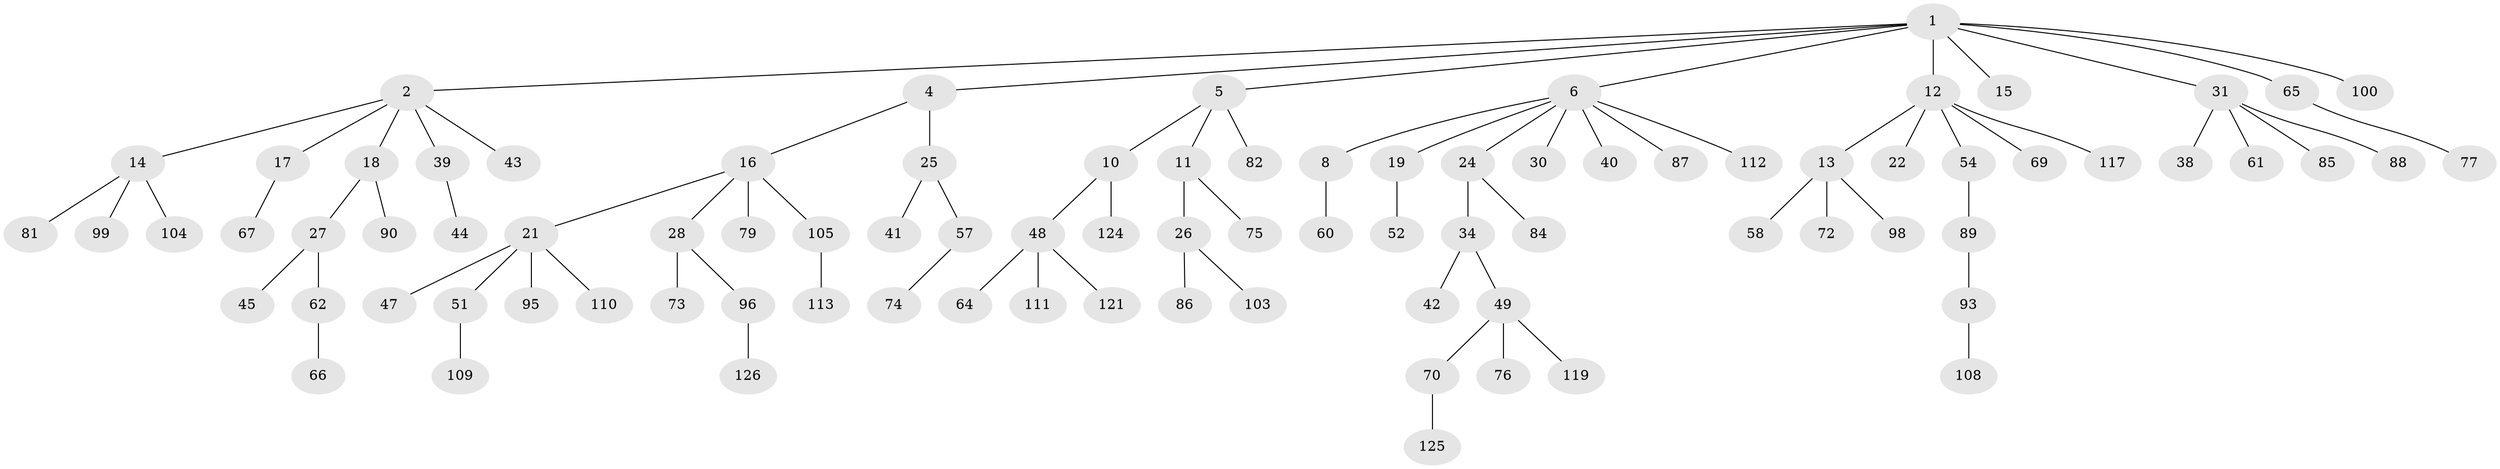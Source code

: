 // original degree distribution, {6: 0.007936507936507936, 5: 0.047619047619047616, 3: 0.10317460317460317, 4: 0.07142857142857142, 8: 0.007936507936507936, 2: 0.2777777777777778, 1: 0.48412698412698413}
// Generated by graph-tools (version 1.1) at 2025/11/02/27/25 16:11:28]
// undirected, 88 vertices, 87 edges
graph export_dot {
graph [start="1"]
  node [color=gray90,style=filled];
  1 [super="+3"];
  2 [super="+7"];
  4;
  5;
  6 [super="+83"];
  8 [super="+9"];
  10 [super="+53"];
  11 [super="+116"];
  12 [super="+32"];
  13 [super="+94"];
  14 [super="+63"];
  15;
  16 [super="+29"];
  17 [super="+102"];
  18 [super="+20"];
  19;
  21 [super="+23"];
  22;
  24 [super="+36"];
  25 [super="+35"];
  26 [super="+33"];
  27;
  28 [super="+107"];
  30 [super="+91"];
  31 [super="+37"];
  34 [super="+50"];
  38;
  39 [super="+46"];
  40 [super="+68"];
  41;
  42 [super="+59"];
  43;
  44;
  45 [super="+55"];
  47;
  48 [super="+71"];
  49 [super="+56"];
  51;
  52;
  54 [super="+80"];
  57;
  58;
  60 [super="+78"];
  61;
  62 [super="+106"];
  64;
  65;
  66;
  67;
  69;
  70 [super="+97"];
  72;
  73;
  74 [super="+92"];
  75;
  76;
  77;
  79;
  81 [super="+114"];
  82 [super="+120"];
  84 [super="+123"];
  85 [super="+115"];
  86 [super="+101"];
  87;
  88;
  89;
  90;
  93;
  95;
  96;
  98;
  99;
  100;
  103;
  104;
  105 [super="+118"];
  108 [super="+122"];
  109;
  110;
  111;
  112;
  113;
  117;
  119;
  121;
  124;
  125;
  126;
  1 -- 2;
  1 -- 4;
  1 -- 15;
  1 -- 65;
  1 -- 100;
  1 -- 5;
  1 -- 6;
  1 -- 12;
  1 -- 31;
  2 -- 17;
  2 -- 18;
  2 -- 43;
  2 -- 14;
  2 -- 39;
  4 -- 16;
  4 -- 25;
  5 -- 10;
  5 -- 11;
  5 -- 82;
  6 -- 8;
  6 -- 19;
  6 -- 24;
  6 -- 30;
  6 -- 40;
  6 -- 112;
  6 -- 87;
  8 -- 60;
  10 -- 48;
  10 -- 124;
  11 -- 26;
  11 -- 75;
  12 -- 13;
  12 -- 22;
  12 -- 117;
  12 -- 69;
  12 -- 54;
  13 -- 58;
  13 -- 72;
  13 -- 98;
  14 -- 99;
  14 -- 104;
  14 -- 81;
  16 -- 21;
  16 -- 28;
  16 -- 79;
  16 -- 105;
  17 -- 67;
  18 -- 27;
  18 -- 90;
  19 -- 52;
  21 -- 47;
  21 -- 51;
  21 -- 110;
  21 -- 95;
  24 -- 34;
  24 -- 84;
  25 -- 57;
  25 -- 41;
  26 -- 86;
  26 -- 103;
  27 -- 45;
  27 -- 62;
  28 -- 73;
  28 -- 96;
  31 -- 38;
  31 -- 85;
  31 -- 88;
  31 -- 61;
  34 -- 42;
  34 -- 49;
  39 -- 44;
  48 -- 64;
  48 -- 121;
  48 -- 111;
  49 -- 70;
  49 -- 76;
  49 -- 119;
  51 -- 109;
  54 -- 89;
  57 -- 74;
  62 -- 66;
  65 -- 77;
  70 -- 125;
  89 -- 93;
  93 -- 108;
  96 -- 126;
  105 -- 113;
}
